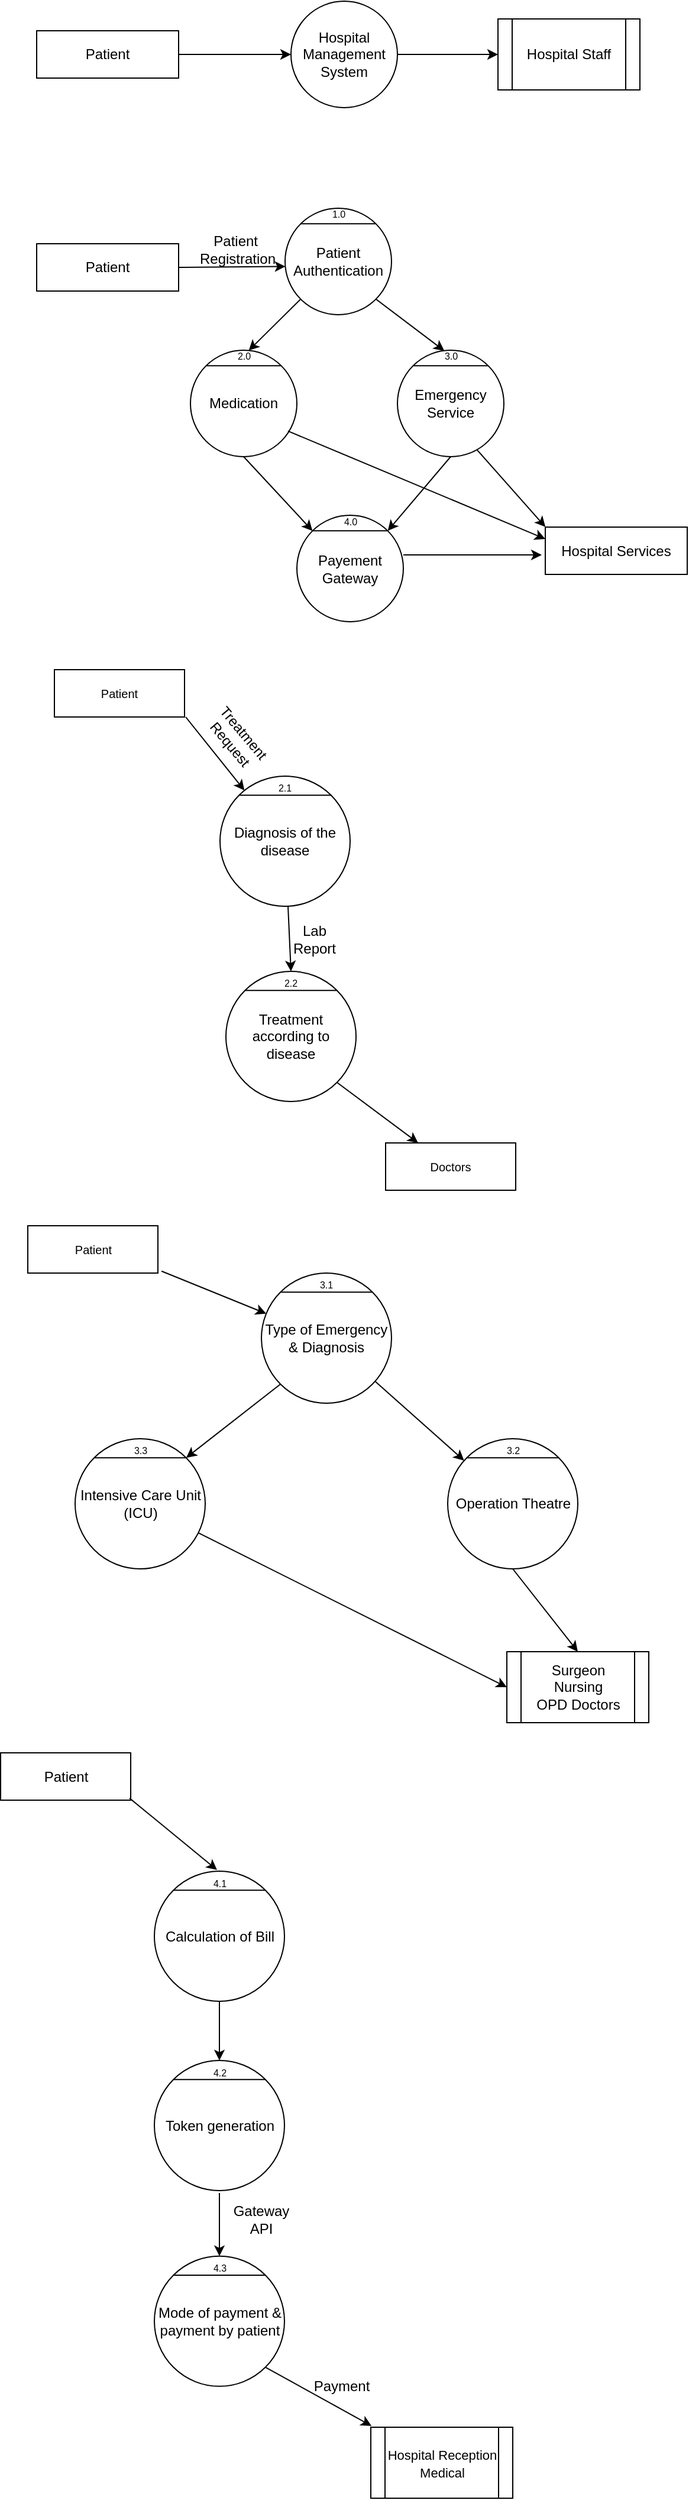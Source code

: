 <mxfile version="10.6.5" type="device"><diagram id="vnNJKwPgETsqVdybd-gV" name="Page-1"><mxGraphModel dx="775" dy="497" grid="1" gridSize="10" guides="1" tooltips="1" connect="1" arrows="1" fold="1" page="1" pageScale="1" pageWidth="850" pageHeight="1100" math="0" shadow="0"><root><mxCell id="0"/><mxCell id="1" parent="0"/><mxCell id="WavR2kguIwOE7tsFUHvv-1" value="Hospital Management System" style="ellipse;whiteSpace=wrap;html=1;aspect=fixed;" parent="1" vertex="1"><mxGeometry x="335" y="115" width="90" height="90" as="geometry"/></mxCell><mxCell id="WavR2kguIwOE7tsFUHvv-3" value="Patient&lt;br&gt;" style="rounded=0;whiteSpace=wrap;html=1;" parent="1" vertex="1"><mxGeometry x="120" y="140" width="120" height="40" as="geometry"/></mxCell><mxCell id="WavR2kguIwOE7tsFUHvv-8" value="Patient&lt;br&gt;" style="rounded=0;whiteSpace=wrap;html=1;" parent="1" vertex="1"><mxGeometry x="120" y="320" width="120" height="40" as="geometry"/></mxCell><mxCell id="WavR2kguIwOE7tsFUHvv-9" value="Patient Authentication" style="ellipse;whiteSpace=wrap;html=1;aspect=fixed;" parent="1" vertex="1"><mxGeometry x="330" y="290" width="90" height="90" as="geometry"/></mxCell><mxCell id="WavR2kguIwOE7tsFUHvv-11" value="" style="endArrow=none;html=1;entryX=1;entryY=0;entryDx=0;entryDy=0;exitX=0;exitY=0;exitDx=0;exitDy=0;" parent="1" source="WavR2kguIwOE7tsFUHvv-9" target="WavR2kguIwOE7tsFUHvv-9" edge="1"><mxGeometry width="50" height="50" relative="1" as="geometry"><mxPoint x="120" y="390" as="sourcePoint"/><mxPoint x="170" y="340" as="targetPoint"/></mxGeometry></mxCell><mxCell id="WavR2kguIwOE7tsFUHvv-12" value="1.0" style="text;html=1;strokeColor=none;fillColor=none;align=center;verticalAlign=middle;whiteSpace=wrap;rounded=0;fontSize=8;" parent="1" vertex="1"><mxGeometry x="352.5" y="290" width="45" height="10" as="geometry"/></mxCell><mxCell id="WavR2kguIwOE7tsFUHvv-14" value="" style="endArrow=classic;html=1;fontSize=8;entryX=0.004;entryY=0.547;entryDx=0;entryDy=0;entryPerimeter=0;exitX=1;exitY=0.5;exitDx=0;exitDy=0;" parent="1" source="WavR2kguIwOE7tsFUHvv-8" target="WavR2kguIwOE7tsFUHvv-9" edge="1"><mxGeometry width="50" height="50" relative="1" as="geometry"><mxPoint x="180" y="450" as="sourcePoint"/><mxPoint x="230" y="400" as="targetPoint"/></mxGeometry></mxCell><mxCell id="WavR2kguIwOE7tsFUHvv-18" value="Medication" style="ellipse;whiteSpace=wrap;html=1;aspect=fixed;" parent="1" vertex="1"><mxGeometry x="250" y="410" width="90" height="90" as="geometry"/></mxCell><mxCell id="WavR2kguIwOE7tsFUHvv-19" value="" style="endArrow=none;html=1;entryX=1;entryY=0;entryDx=0;entryDy=0;exitX=0;exitY=0;exitDx=0;exitDy=0;" parent="1" source="WavR2kguIwOE7tsFUHvv-18" target="WavR2kguIwOE7tsFUHvv-18" edge="1"><mxGeometry width="50" height="50" relative="1" as="geometry"><mxPoint x="40" y="510" as="sourcePoint"/><mxPoint x="90" y="460" as="targetPoint"/></mxGeometry></mxCell><mxCell id="WavR2kguIwOE7tsFUHvv-20" value="2.0" style="text;html=1;strokeColor=none;fillColor=none;align=center;verticalAlign=middle;whiteSpace=wrap;rounded=0;fontSize=8;" parent="1" vertex="1"><mxGeometry x="272.5" y="410" width="45" height="10" as="geometry"/></mxCell><mxCell id="WavR2kguIwOE7tsFUHvv-21" value="Emergency Service" style="ellipse;whiteSpace=wrap;html=1;aspect=fixed;" parent="1" vertex="1"><mxGeometry x="425" y="410" width="90" height="90" as="geometry"/></mxCell><mxCell id="WavR2kguIwOE7tsFUHvv-22" value="" style="endArrow=none;html=1;entryX=1;entryY=0;entryDx=0;entryDy=0;exitX=0;exitY=0;exitDx=0;exitDy=0;" parent="1" source="WavR2kguIwOE7tsFUHvv-21" target="WavR2kguIwOE7tsFUHvv-21" edge="1"><mxGeometry width="50" height="50" relative="1" as="geometry"><mxPoint x="215" y="520" as="sourcePoint"/><mxPoint x="265" y="470" as="targetPoint"/></mxGeometry></mxCell><mxCell id="WavR2kguIwOE7tsFUHvv-23" value="3.0&lt;br&gt;" style="text;html=1;strokeColor=none;fillColor=none;align=center;verticalAlign=middle;whiteSpace=wrap;rounded=0;fontSize=8;" parent="1" vertex="1"><mxGeometry x="447.5" y="410" width="45" height="10" as="geometry"/></mxCell><mxCell id="WavR2kguIwOE7tsFUHvv-24" value="" style="endArrow=classic;html=1;fontSize=8;entryX=0.595;entryY=0.029;entryDx=0;entryDy=0;entryPerimeter=0;exitX=0;exitY=1;exitDx=0;exitDy=0;" parent="1" source="WavR2kguIwOE7tsFUHvv-9" target="WavR2kguIwOE7tsFUHvv-20" edge="1"><mxGeometry width="50" height="50" relative="1" as="geometry"><mxPoint x="130" y="570" as="sourcePoint"/><mxPoint x="180" y="520" as="targetPoint"/></mxGeometry></mxCell><mxCell id="WavR2kguIwOE7tsFUHvv-25" value="" style="endArrow=classic;html=1;fontSize=8;entryX=0.381;entryY=0.051;entryDx=0;entryDy=0;exitX=1;exitY=1;exitDx=0;exitDy=0;entryPerimeter=0;" parent="1" source="WavR2kguIwOE7tsFUHvv-9" target="WavR2kguIwOE7tsFUHvv-23" edge="1"><mxGeometry width="50" height="50" relative="1" as="geometry"><mxPoint x="353.286" y="376.857" as="sourcePoint"/><mxPoint x="309.286" y="420.286" as="targetPoint"/></mxGeometry></mxCell><mxCell id="WavR2kguIwOE7tsFUHvv-26" value="Payement&lt;br&gt;Gateway&lt;br&gt;" style="ellipse;whiteSpace=wrap;html=1;aspect=fixed;" parent="1" vertex="1"><mxGeometry x="340" y="549.5" width="90" height="90" as="geometry"/></mxCell><mxCell id="WavR2kguIwOE7tsFUHvv-27" value="" style="endArrow=none;html=1;entryX=1;entryY=0;entryDx=0;entryDy=0;exitX=0;exitY=0;exitDx=0;exitDy=0;" parent="1" source="WavR2kguIwOE7tsFUHvv-26" target="WavR2kguIwOE7tsFUHvv-26" edge="1"><mxGeometry width="50" height="50" relative="1" as="geometry"><mxPoint x="130" y="649.5" as="sourcePoint"/><mxPoint x="180" y="599.5" as="targetPoint"/></mxGeometry></mxCell><mxCell id="WavR2kguIwOE7tsFUHvv-28" value="4.0" style="text;html=1;strokeColor=none;fillColor=none;align=center;verticalAlign=middle;whiteSpace=wrap;rounded=0;fontSize=8;" parent="1" vertex="1"><mxGeometry x="362.5" y="549.5" width="45" height="10" as="geometry"/></mxCell><mxCell id="WavR2kguIwOE7tsFUHvv-29" value="" style="endArrow=classic;html=1;fontSize=8;entryX=0;entryY=0;entryDx=0;entryDy=0;exitX=0.5;exitY=1;exitDx=0;exitDy=0;" parent="1" source="WavR2kguIwOE7tsFUHvv-18" target="WavR2kguIwOE7tsFUHvv-26" edge="1"><mxGeometry width="50" height="50" relative="1" as="geometry"><mxPoint x="210" y="710" as="sourcePoint"/><mxPoint x="260" y="660" as="targetPoint"/></mxGeometry></mxCell><mxCell id="WavR2kguIwOE7tsFUHvv-30" value="" style="endArrow=classic;html=1;fontSize=8;exitX=0.5;exitY=1;exitDx=0;exitDy=0;entryX=1;entryY=0;entryDx=0;entryDy=0;" parent="1" source="WavR2kguIwOE7tsFUHvv-21" target="WavR2kguIwOE7tsFUHvv-26" edge="1"><mxGeometry width="50" height="50" relative="1" as="geometry"><mxPoint x="470" y="530" as="sourcePoint"/><mxPoint x="416" y="559" as="targetPoint"/></mxGeometry></mxCell><mxCell id="WavR2kguIwOE7tsFUHvv-32" value="Hospital Services&lt;br&gt;" style="rounded=0;whiteSpace=wrap;html=1;" parent="1" vertex="1"><mxGeometry x="550" y="559.5" width="120" height="40" as="geometry"/></mxCell><mxCell id="WavR2kguIwOE7tsFUHvv-33" value="" style="endArrow=classic;html=1;fontSize=8;exitX=0.749;exitY=0.937;exitDx=0;exitDy=0;exitPerimeter=0;entryX=0.001;entryY=-0.002;entryDx=0;entryDy=0;entryPerimeter=0;" parent="1" source="WavR2kguIwOE7tsFUHvv-21" target="WavR2kguIwOE7tsFUHvv-32" edge="1"><mxGeometry width="50" height="50" relative="1" as="geometry"><mxPoint x="220" y="710" as="sourcePoint"/><mxPoint x="540" y="550" as="targetPoint"/></mxGeometry></mxCell><mxCell id="WavR2kguIwOE7tsFUHvv-34" value="" style="endArrow=classic;html=1;fontSize=8;entryX=0;entryY=0.25;entryDx=0;entryDy=0;exitX=0.916;exitY=0.759;exitDx=0;exitDy=0;exitPerimeter=0;" parent="1" source="WavR2kguIwOE7tsFUHvv-18" target="WavR2kguIwOE7tsFUHvv-32" edge="1"><mxGeometry width="50" height="50" relative="1" as="geometry"><mxPoint x="290" y="640" as="sourcePoint"/><mxPoint x="270" y="660" as="targetPoint"/></mxGeometry></mxCell><mxCell id="WavR2kguIwOE7tsFUHvv-35" value="" style="endArrow=classic;html=1;fontSize=8;exitX=1;exitY=0.372;exitDx=0;exitDy=0;exitPerimeter=0;" parent="1" source="WavR2kguIwOE7tsFUHvv-26" edge="1"><mxGeometry width="50" height="50" relative="1" as="geometry"><mxPoint x="220" y="710" as="sourcePoint"/><mxPoint x="547" y="583" as="targetPoint"/></mxGeometry></mxCell><mxCell id="JZTdoU1t-XZPcn9Y2KBk-1" value="&lt;font size=&quot;1&quot;&gt;Patient&lt;/font&gt;" style="rounded=0;whiteSpace=wrap;html=1;fontSize=8;" parent="1" vertex="1"><mxGeometry x="135" y="680" width="110" height="40" as="geometry"/></mxCell><mxCell id="JZTdoU1t-XZPcn9Y2KBk-2" value="&lt;font style=&quot;font-size: 12px&quot;&gt;Diagnosis of the disease&lt;/font&gt;" style="ellipse;whiteSpace=wrap;html=1;aspect=fixed;fontSize=8;" parent="1" vertex="1"><mxGeometry x="275" y="770" width="110" height="110" as="geometry"/></mxCell><mxCell id="JZTdoU1t-XZPcn9Y2KBk-3" value="" style="endArrow=none;html=1;fontSize=8;entryX=1;entryY=0;entryDx=0;entryDy=0;exitX=0;exitY=0;exitDx=0;exitDy=0;" parent="1" source="JZTdoU1t-XZPcn9Y2KBk-2" target="JZTdoU1t-XZPcn9Y2KBk-2" edge="1"><mxGeometry width="50" height="50" relative="1" as="geometry"><mxPoint x="135" y="950" as="sourcePoint"/><mxPoint x="185" y="900" as="targetPoint"/></mxGeometry></mxCell><mxCell id="JZTdoU1t-XZPcn9Y2KBk-4" value="&lt;font style=&quot;font-size: 8px&quot;&gt;2.1&lt;/font&gt;" style="text;html=1;strokeColor=none;fillColor=none;align=center;verticalAlign=middle;whiteSpace=wrap;rounded=0;fontSize=8;" parent="1" vertex="1"><mxGeometry x="315" y="775" width="30" height="10" as="geometry"/></mxCell><mxCell id="JZTdoU1t-XZPcn9Y2KBk-5" value="&lt;font style=&quot;font-size: 12px&quot;&gt;Treatment according to disease&lt;/font&gt;" style="ellipse;whiteSpace=wrap;html=1;aspect=fixed;fontSize=8;" parent="1" vertex="1"><mxGeometry x="280" y="935" width="110" height="110" as="geometry"/></mxCell><mxCell id="JZTdoU1t-XZPcn9Y2KBk-6" value="" style="endArrow=none;html=1;fontSize=8;entryX=1;entryY=0;entryDx=0;entryDy=0;exitX=0;exitY=0;exitDx=0;exitDy=0;" parent="1" source="JZTdoU1t-XZPcn9Y2KBk-5" target="JZTdoU1t-XZPcn9Y2KBk-5" edge="1"><mxGeometry width="50" height="50" relative="1" as="geometry"><mxPoint x="140" y="1105" as="sourcePoint"/><mxPoint x="190" y="1055" as="targetPoint"/></mxGeometry></mxCell><mxCell id="JZTdoU1t-XZPcn9Y2KBk-7" value="&lt;font style=&quot;font-size: 8px&quot;&gt;2.2&lt;/font&gt;" style="text;html=1;strokeColor=none;fillColor=none;align=center;verticalAlign=middle;whiteSpace=wrap;rounded=0;fontSize=8;" parent="1" vertex="1"><mxGeometry x="320" y="940" width="30" height="10" as="geometry"/></mxCell><mxCell id="JZTdoU1t-XZPcn9Y2KBk-9" value="&lt;font size=&quot;1&quot;&gt;Doctors&lt;/font&gt;" style="rounded=0;whiteSpace=wrap;html=1;fontSize=8;" parent="1" vertex="1"><mxGeometry x="415" y="1080" width="110" height="40" as="geometry"/></mxCell><mxCell id="JZTdoU1t-XZPcn9Y2KBk-10" value="" style="endArrow=classic;html=1;exitX=1.009;exitY=1;exitDx=0;exitDy=0;exitPerimeter=0;" parent="1" source="JZTdoU1t-XZPcn9Y2KBk-1" target="JZTdoU1t-XZPcn9Y2KBk-2" edge="1"><mxGeometry width="50" height="50" relative="1" as="geometry"><mxPoint x="215" y="770" as="sourcePoint"/><mxPoint x="175" y="1140" as="targetPoint"/></mxGeometry></mxCell><mxCell id="JZTdoU1t-XZPcn9Y2KBk-11" value="" style="endArrow=classic;html=1;entryX=0.5;entryY=0;entryDx=0;entryDy=0;" parent="1" source="JZTdoU1t-XZPcn9Y2KBk-2" target="JZTdoU1t-XZPcn9Y2KBk-5" edge="1"><mxGeometry width="50" height="50" relative="1" as="geometry"><mxPoint x="125" y="1190" as="sourcePoint"/><mxPoint x="335" y="930" as="targetPoint"/></mxGeometry></mxCell><mxCell id="JZTdoU1t-XZPcn9Y2KBk-12" value="" style="endArrow=classic;html=1;entryX=0.25;entryY=0;entryDx=0;entryDy=0;exitX=1;exitY=1;exitDx=0;exitDy=0;" parent="1" source="JZTdoU1t-XZPcn9Y2KBk-5" target="JZTdoU1t-XZPcn9Y2KBk-9" edge="1"><mxGeometry width="50" height="50" relative="1" as="geometry"><mxPoint x="125" y="1190" as="sourcePoint"/><mxPoint x="175" y="1140" as="targetPoint"/></mxGeometry></mxCell><mxCell id="JZTdoU1t-XZPcn9Y2KBk-14" value="&lt;font size=&quot;1&quot;&gt;Patient&lt;/font&gt;" style="rounded=0;whiteSpace=wrap;html=1;fontSize=8;" parent="1" vertex="1"><mxGeometry x="112.5" y="1150" width="110" height="40" as="geometry"/></mxCell><mxCell id="JZTdoU1t-XZPcn9Y2KBk-15" value="&lt;font style=&quot;font-size: 12px&quot;&gt;Type of Emergency &amp;amp; Diagnosis&lt;/font&gt;" style="ellipse;whiteSpace=wrap;html=1;aspect=fixed;fontSize=8;" parent="1" vertex="1"><mxGeometry x="310" y="1190" width="110" height="110" as="geometry"/></mxCell><mxCell id="JZTdoU1t-XZPcn9Y2KBk-16" value="" style="endArrow=none;html=1;fontSize=8;entryX=1;entryY=0;entryDx=0;entryDy=0;exitX=0;exitY=0;exitDx=0;exitDy=0;" parent="1" source="JZTdoU1t-XZPcn9Y2KBk-15" target="JZTdoU1t-XZPcn9Y2KBk-15" edge="1"><mxGeometry width="50" height="50" relative="1" as="geometry"><mxPoint x="170" y="1370" as="sourcePoint"/><mxPoint x="220" y="1320" as="targetPoint"/></mxGeometry></mxCell><mxCell id="JZTdoU1t-XZPcn9Y2KBk-17" value="&lt;font style=&quot;font-size: 8px&quot;&gt;3.1&lt;/font&gt;" style="text;html=1;strokeColor=none;fillColor=none;align=center;verticalAlign=middle;whiteSpace=wrap;rounded=0;fontSize=8;" parent="1" vertex="1"><mxGeometry x="350" y="1195" width="30" height="10" as="geometry"/></mxCell><mxCell id="JZTdoU1t-XZPcn9Y2KBk-18" value="&lt;font style=&quot;font-size: 12px&quot;&gt;Operation Theatre&lt;/font&gt;" style="ellipse;whiteSpace=wrap;html=1;aspect=fixed;fontSize=8;" parent="1" vertex="1"><mxGeometry x="467.5" y="1330" width="110" height="110" as="geometry"/></mxCell><mxCell id="JZTdoU1t-XZPcn9Y2KBk-19" value="" style="endArrow=none;html=1;fontSize=8;entryX=1;entryY=0;entryDx=0;entryDy=0;exitX=0;exitY=0;exitDx=0;exitDy=0;" parent="1" source="JZTdoU1t-XZPcn9Y2KBk-18" target="JZTdoU1t-XZPcn9Y2KBk-18" edge="1"><mxGeometry width="50" height="50" relative="1" as="geometry"><mxPoint x="327.5" y="1510" as="sourcePoint"/><mxPoint x="377.5" y="1460" as="targetPoint"/></mxGeometry></mxCell><mxCell id="JZTdoU1t-XZPcn9Y2KBk-20" value="&lt;font style=&quot;font-size: 8px&quot;&gt;3.2&lt;/font&gt;" style="text;html=1;strokeColor=none;fillColor=none;align=center;verticalAlign=middle;whiteSpace=wrap;rounded=0;fontSize=8;" parent="1" vertex="1"><mxGeometry x="507.5" y="1335" width="30" height="10" as="geometry"/></mxCell><mxCell id="JZTdoU1t-XZPcn9Y2KBk-21" value="&lt;font style=&quot;font-size: 12px&quot;&gt;Intensive Care Unit (ICU)&lt;/font&gt;" style="ellipse;whiteSpace=wrap;html=1;aspect=fixed;fontSize=8;" parent="1" vertex="1"><mxGeometry x="152.5" y="1330" width="110" height="110" as="geometry"/></mxCell><mxCell id="JZTdoU1t-XZPcn9Y2KBk-22" value="" style="endArrow=none;html=1;fontSize=8;entryX=1;entryY=0;entryDx=0;entryDy=0;exitX=0;exitY=0;exitDx=0;exitDy=0;" parent="1" source="JZTdoU1t-XZPcn9Y2KBk-21" target="JZTdoU1t-XZPcn9Y2KBk-21" edge="1"><mxGeometry width="50" height="50" relative="1" as="geometry"><mxPoint x="12.5" y="1510" as="sourcePoint"/><mxPoint x="62.5" y="1460" as="targetPoint"/></mxGeometry></mxCell><mxCell id="JZTdoU1t-XZPcn9Y2KBk-23" value="&lt;font style=&quot;font-size: 8px&quot;&gt;3.3&lt;/font&gt;" style="text;html=1;strokeColor=none;fillColor=none;align=center;verticalAlign=middle;whiteSpace=wrap;rounded=0;fontSize=8;" parent="1" vertex="1"><mxGeometry x="192.5" y="1335" width="30" height="10" as="geometry"/></mxCell><mxCell id="JZTdoU1t-XZPcn9Y2KBk-24" value="" style="endArrow=classic;html=1;exitX=1.028;exitY=0.96;exitDx=0;exitDy=0;exitPerimeter=0;" parent="1" source="JZTdoU1t-XZPcn9Y2KBk-14" target="JZTdoU1t-XZPcn9Y2KBk-15" edge="1"><mxGeometry width="50" height="50" relative="1" as="geometry"><mxPoint x="252.5" y="1220" as="sourcePoint"/><mxPoint x="302.5" y="1170" as="targetPoint"/></mxGeometry></mxCell><mxCell id="JZTdoU1t-XZPcn9Y2KBk-25" value="" style="endArrow=classic;html=1;exitX=0;exitY=1;exitDx=0;exitDy=0;entryX=1;entryY=0;entryDx=0;entryDy=0;" parent="1" source="JZTdoU1t-XZPcn9Y2KBk-15" target="JZTdoU1t-XZPcn9Y2KBk-21" edge="1"><mxGeometry width="50" height="50" relative="1" as="geometry"><mxPoint x="262.5" y="1350" as="sourcePoint"/><mxPoint x="312.5" y="1300" as="targetPoint"/></mxGeometry></mxCell><mxCell id="JZTdoU1t-XZPcn9Y2KBk-26" value="" style="endArrow=classic;html=1;" parent="1" source="JZTdoU1t-XZPcn9Y2KBk-15" target="JZTdoU1t-XZPcn9Y2KBk-18" edge="1"><mxGeometry width="50" height="50" relative="1" as="geometry"><mxPoint x="400.069" y="1298.914" as="sourcePoint"/><mxPoint x="488.539" y="1334.813" as="targetPoint"/></mxGeometry></mxCell><mxCell id="JZTdoU1t-XZPcn9Y2KBk-27" value="Surgeon&lt;br&gt;Nursing&lt;br&gt;OPD Doctors&lt;br&gt;" style="shape=process;whiteSpace=wrap;html=1;backgroundOutline=1;" parent="1" vertex="1"><mxGeometry x="517.5" y="1510" width="120" height="60" as="geometry"/></mxCell><mxCell id="JZTdoU1t-XZPcn9Y2KBk-28" value="" style="endArrow=classic;html=1;exitX=0.5;exitY=1;exitDx=0;exitDy=0;entryX=0.5;entryY=0;entryDx=0;entryDy=0;" parent="1" source="JZTdoU1t-XZPcn9Y2KBk-18" target="JZTdoU1t-XZPcn9Y2KBk-27" edge="1"><mxGeometry width="50" height="50" relative="1" as="geometry"><mxPoint x="499.069" y="1449.914" as="sourcePoint"/><mxPoint x="587.539" y="1485.813" as="targetPoint"/></mxGeometry></mxCell><mxCell id="JZTdoU1t-XZPcn9Y2KBk-30" value="" style="endArrow=classic;html=1;entryX=0;entryY=0.5;entryDx=0;entryDy=0;" parent="1" source="JZTdoU1t-XZPcn9Y2KBk-21" target="JZTdoU1t-XZPcn9Y2KBk-27" edge="1"><mxGeometry width="50" height="50" relative="1" as="geometry"><mxPoint x="402.5" y="1520" as="sourcePoint"/><mxPoint x="452.5" y="1470" as="targetPoint"/></mxGeometry></mxCell><mxCell id="JZTdoU1t-XZPcn9Y2KBk-31" value="&lt;font style=&quot;font-size: 12px&quot;&gt;Patient&lt;/font&gt;" style="rounded=0;whiteSpace=wrap;html=1;fontSize=8;" parent="1" vertex="1"><mxGeometry x="89.5" y="1595.5" width="110" height="40" as="geometry"/></mxCell><mxCell id="JZTdoU1t-XZPcn9Y2KBk-32" value="&lt;font style=&quot;font-size: 12px&quot;&gt;Calculation of Bill&lt;/font&gt;" style="ellipse;whiteSpace=wrap;html=1;aspect=fixed;fontSize=8;" parent="1" vertex="1"><mxGeometry x="219.5" y="1695.5" width="110" height="110" as="geometry"/></mxCell><mxCell id="JZTdoU1t-XZPcn9Y2KBk-33" value="" style="endArrow=none;html=1;fontSize=8;entryX=1;entryY=0;entryDx=0;entryDy=0;exitX=0;exitY=0;exitDx=0;exitDy=0;" parent="1" source="JZTdoU1t-XZPcn9Y2KBk-32" target="JZTdoU1t-XZPcn9Y2KBk-32" edge="1"><mxGeometry width="50" height="50" relative="1" as="geometry"><mxPoint x="79.5" y="1875.5" as="sourcePoint"/><mxPoint x="129.5" y="1825.5" as="targetPoint"/></mxGeometry></mxCell><mxCell id="JZTdoU1t-XZPcn9Y2KBk-34" value="&lt;font style=&quot;font-size: 8px&quot;&gt;4.1&lt;/font&gt;" style="text;html=1;strokeColor=none;fillColor=none;align=center;verticalAlign=middle;whiteSpace=wrap;rounded=0;fontSize=8;" parent="1" vertex="1"><mxGeometry x="259.5" y="1700.5" width="30" height="10" as="geometry"/></mxCell><mxCell id="JZTdoU1t-XZPcn9Y2KBk-35" value="&lt;font style=&quot;font-size: 12px&quot;&gt;Token generation&lt;/font&gt;" style="ellipse;whiteSpace=wrap;html=1;aspect=fixed;fontSize=8;" parent="1" vertex="1"><mxGeometry x="219.5" y="1855.5" width="110" height="110" as="geometry"/></mxCell><mxCell id="JZTdoU1t-XZPcn9Y2KBk-36" value="" style="endArrow=none;html=1;fontSize=8;entryX=1;entryY=0;entryDx=0;entryDy=0;exitX=0;exitY=0;exitDx=0;exitDy=0;" parent="1" source="JZTdoU1t-XZPcn9Y2KBk-35" target="JZTdoU1t-XZPcn9Y2KBk-35" edge="1"><mxGeometry width="50" height="50" relative="1" as="geometry"><mxPoint x="79.5" y="2035.5" as="sourcePoint"/><mxPoint x="129.5" y="1985.5" as="targetPoint"/></mxGeometry></mxCell><mxCell id="JZTdoU1t-XZPcn9Y2KBk-37" value="&lt;font style=&quot;font-size: 8px&quot;&gt;4.2&lt;/font&gt;" style="text;html=1;strokeColor=none;fillColor=none;align=center;verticalAlign=middle;whiteSpace=wrap;rounded=0;fontSize=8;" parent="1" vertex="1"><mxGeometry x="259.5" y="1860.5" width="30" height="10" as="geometry"/></mxCell><mxCell id="JZTdoU1t-XZPcn9Y2KBk-38" value="&lt;font style=&quot;font-size: 12px&quot;&gt;Mode of payment &amp;amp; payment by patient&lt;/font&gt;" style="ellipse;whiteSpace=wrap;html=1;aspect=fixed;fontSize=8;" parent="1" vertex="1"><mxGeometry x="219.5" y="2020.9" width="110" height="110" as="geometry"/></mxCell><mxCell id="JZTdoU1t-XZPcn9Y2KBk-39" value="" style="endArrow=none;html=1;fontSize=8;entryX=1;entryY=0;entryDx=0;entryDy=0;exitX=0;exitY=0;exitDx=0;exitDy=0;" parent="1" source="JZTdoU1t-XZPcn9Y2KBk-38" target="JZTdoU1t-XZPcn9Y2KBk-38" edge="1"><mxGeometry width="50" height="50" relative="1" as="geometry"><mxPoint x="79.5" y="2200.9" as="sourcePoint"/><mxPoint x="129.5" y="2150.9" as="targetPoint"/></mxGeometry></mxCell><mxCell id="JZTdoU1t-XZPcn9Y2KBk-40" value="&lt;font style=&quot;font-size: 8px&quot;&gt;4.3&lt;/font&gt;" style="text;html=1;strokeColor=none;fillColor=none;align=center;verticalAlign=middle;whiteSpace=wrap;rounded=0;fontSize=8;" parent="1" vertex="1"><mxGeometry x="259.5" y="2025.9" width="30" height="10" as="geometry"/></mxCell><mxCell id="JZTdoU1t-XZPcn9Y2KBk-41" value="&lt;font style=&quot;font-size: 11px&quot;&gt;Hospital Reception&lt;br&gt;Medical&lt;/font&gt;&lt;br&gt;" style="shape=process;whiteSpace=wrap;html=1;backgroundOutline=1;" parent="1" vertex="1"><mxGeometry x="402.5" y="2165.5" width="120" height="60" as="geometry"/></mxCell><mxCell id="JZTdoU1t-XZPcn9Y2KBk-42" value="" style="endArrow=classic;html=1;exitX=0.5;exitY=1;exitDx=0;exitDy=0;" parent="1" source="JZTdoU1t-XZPcn9Y2KBk-32" edge="1"><mxGeometry width="50" height="50" relative="1" as="geometry"><mxPoint x="144.5" y="1885.5" as="sourcePoint"/><mxPoint x="274.5" y="1855.5" as="targetPoint"/></mxGeometry></mxCell><mxCell id="JZTdoU1t-XZPcn9Y2KBk-43" value="" style="endArrow=classic;html=1;entryX=0.5;entryY=0;entryDx=0;entryDy=0;" parent="1" target="JZTdoU1t-XZPcn9Y2KBk-38" edge="1"><mxGeometry width="50" height="50" relative="1" as="geometry"><mxPoint x="274.5" y="1967.5" as="sourcePoint"/><mxPoint x="274.5" y="2005.5" as="targetPoint"/></mxGeometry></mxCell><mxCell id="JZTdoU1t-XZPcn9Y2KBk-44" value="" style="endArrow=classic;html=1;entryX=0.005;entryY=-0.019;entryDx=0;entryDy=0;entryPerimeter=0;exitX=1;exitY=1;exitDx=0;exitDy=0;" parent="1" source="JZTdoU1t-XZPcn9Y2KBk-38" target="JZTdoU1t-XZPcn9Y2KBk-41" edge="1"><mxGeometry width="50" height="50" relative="1" as="geometry"><mxPoint x="284.5" y="2175.5" as="sourcePoint"/><mxPoint x="204.5" y="2245.5" as="targetPoint"/></mxGeometry></mxCell><mxCell id="JZTdoU1t-XZPcn9Y2KBk-45" value="" style="endArrow=classic;html=1;exitX=0.991;exitY=0.958;exitDx=0;exitDy=0;exitPerimeter=0;entryX=0.482;entryY=-0.009;entryDx=0;entryDy=0;entryPerimeter=0;" parent="1" source="JZTdoU1t-XZPcn9Y2KBk-31" target="JZTdoU1t-XZPcn9Y2KBk-32" edge="1"><mxGeometry width="50" height="50" relative="1" as="geometry"><mxPoint x="244.5" y="1715.5" as="sourcePoint"/><mxPoint x="294.5" y="1665.5" as="targetPoint"/></mxGeometry></mxCell><mxCell id="JZTdoU1t-XZPcn9Y2KBk-46" value="Hospital Staff" style="shape=process;whiteSpace=wrap;html=1;backgroundOutline=1;" parent="1" vertex="1"><mxGeometry x="510" y="130" width="120" height="60" as="geometry"/></mxCell><mxCell id="JZTdoU1t-XZPcn9Y2KBk-47" value="" style="endArrow=classic;html=1;exitX=1;exitY=0.5;exitDx=0;exitDy=0;entryX=0;entryY=0.5;entryDx=0;entryDy=0;" parent="1" source="WavR2kguIwOE7tsFUHvv-3" target="WavR2kguIwOE7tsFUHvv-1" edge="1"><mxGeometry width="50" height="50" relative="1" as="geometry"><mxPoint x="270" y="240" as="sourcePoint"/><mxPoint x="320" y="190" as="targetPoint"/></mxGeometry></mxCell><mxCell id="JZTdoU1t-XZPcn9Y2KBk-48" value="" style="endArrow=classic;html=1;exitX=1;exitY=0.5;exitDx=0;exitDy=0;" parent="1" source="WavR2kguIwOE7tsFUHvv-1" edge="1"><mxGeometry width="50" height="50" relative="1" as="geometry"><mxPoint x="460" y="190" as="sourcePoint"/><mxPoint x="510" y="160" as="targetPoint"/></mxGeometry></mxCell><mxCell id="pHezRWamBIoxniy-EQKL-4" value="Patient&amp;nbsp; Registration" style="text;html=1;strokeColor=none;fillColor=none;align=center;verticalAlign=middle;whiteSpace=wrap;rounded=0;" vertex="1" parent="1"><mxGeometry x="270" y="315" width="40" height="20" as="geometry"/></mxCell><mxCell id="pHezRWamBIoxniy-EQKL-5" value="&lt;div&gt;Treatment &lt;br&gt;&lt;/div&gt;&lt;div&gt;Request&lt;br&gt;&lt;/div&gt;" style="text;html=1;strokeColor=none;fillColor=none;align=center;verticalAlign=middle;whiteSpace=wrap;rounded=0;rotation=50;direction=south;" vertex="1" parent="1"><mxGeometry x="254.5" y="720" width="70" height="35" as="geometry"/></mxCell><mxCell id="pHezRWamBIoxniy-EQKL-8" value="Lab Report" style="text;html=1;strokeColor=none;fillColor=none;align=center;verticalAlign=middle;whiteSpace=wrap;rounded=0;rotation=0;" vertex="1" parent="1"><mxGeometry x="335" y="898" width="40" height="20" as="geometry"/></mxCell><mxCell id="pHezRWamBIoxniy-EQKL-11" value="Gateway API" style="text;html=1;strokeColor=none;fillColor=none;align=center;verticalAlign=middle;whiteSpace=wrap;rounded=0;rotation=0;" vertex="1" parent="1"><mxGeometry x="290" y="1980" width="40" height="20" as="geometry"/></mxCell><mxCell id="pHezRWamBIoxniy-EQKL-13" value="&lt;div&gt;Payment&lt;br&gt;&lt;/div&gt;" style="text;html=1;strokeColor=none;fillColor=none;align=center;verticalAlign=middle;whiteSpace=wrap;rounded=0;rotation=0;" vertex="1" parent="1"><mxGeometry x="357.5" y="2121" width="40" height="20" as="geometry"/></mxCell></root></mxGraphModel></diagram><diagram id="1ilKyFq4J7fYSM5vWHn6" name="Page-2"><mxGraphModel dx="840" dy="513" grid="1" gridSize="10" guides="1" tooltips="1" connect="1" arrows="1" fold="1" page="1" pageScale="1" pageWidth="850" pageHeight="1100" math="0" shadow="0"><root><mxCell id="WzxZ_6qvoEEf9Pac7VD2-0"/><mxCell id="WzxZ_6qvoEEf9Pac7VD2-1" parent="WzxZ_6qvoEEf9Pac7VD2-0"/></root></mxGraphModel></diagram></mxfile>